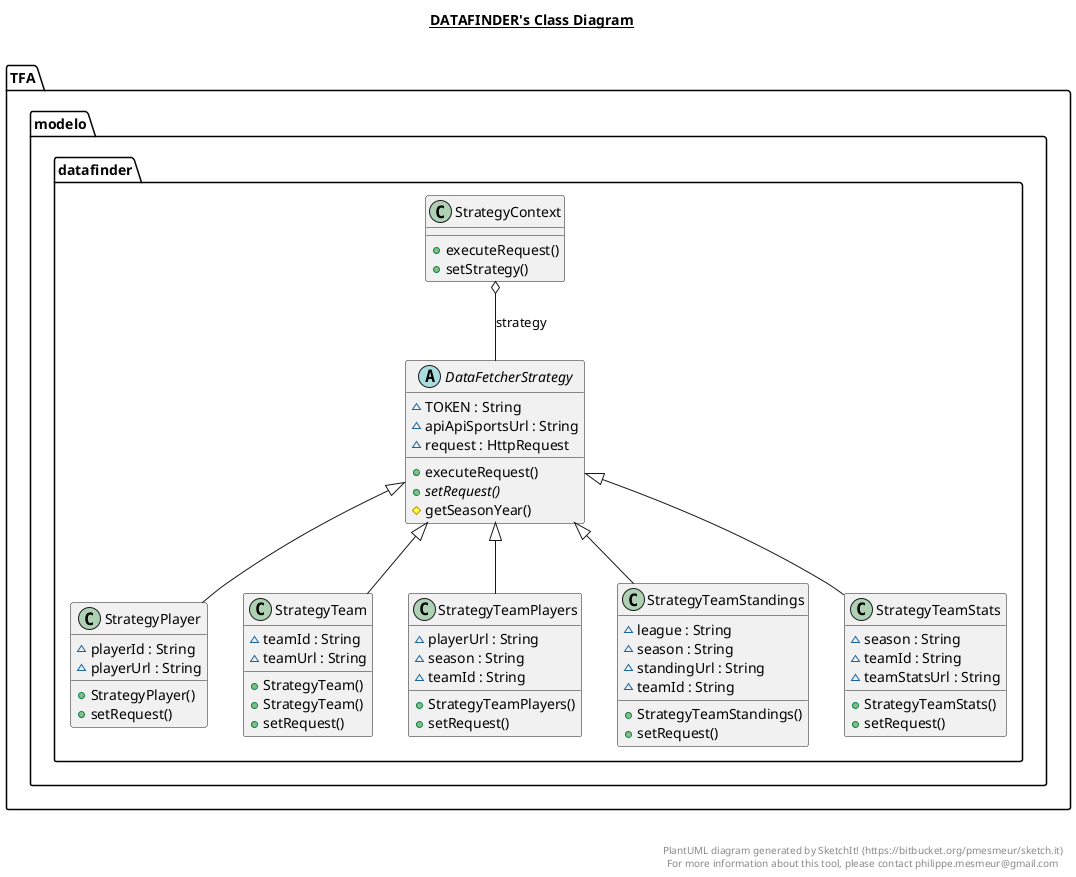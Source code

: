 @startuml

title __DATAFINDER's Class Diagram__\n

  namespace TFA {
    namespace modelo {
      namespace datafinder {
        abstract class TFA.modelo.datafinder.DataFetcherStrategy {
            ~ TOKEN : String
            ~ apiApiSportsUrl : String
            ~ request : HttpRequest
            + executeRequest()
            {abstract} + setRequest()
            # getSeasonYear()
        }
      }
    }
  }
  

  namespace TFA {
    namespace modelo {
      namespace datafinder {
        class TFA.modelo.datafinder.StrategyContext {
            + executeRequest()
            + setStrategy()
        }
      }
    }
  }
  

  namespace TFA {
    namespace modelo {
      namespace datafinder {
        class TFA.modelo.datafinder.StrategyPlayer {
            ~ playerId : String
            ~ playerUrl : String
            + StrategyPlayer()
            + setRequest()
        }
      }
    }
  }
  

  namespace TFA {
    namespace modelo {
      namespace datafinder {
        class TFA.modelo.datafinder.StrategyTeam {
            ~ teamId : String
            ~ teamUrl : String
            + StrategyTeam()
            + StrategyTeam()
            + setRequest()
        }
      }
    }
  }
  

  namespace TFA {
    namespace modelo {
      namespace datafinder {
        class TFA.modelo.datafinder.StrategyTeamPlayers {
            ~ playerUrl : String
            ~ season : String
            ~ teamId : String
            + StrategyTeamPlayers()
            + setRequest()
        }
      }
    }
  }
  

  namespace TFA {
    namespace modelo {
      namespace datafinder {
        class TFA.modelo.datafinder.StrategyTeamStandings {
            ~ league : String
            ~ season : String
            ~ standingUrl : String
            ~ teamId : String
            + StrategyTeamStandings()
            + setRequest()
        }
      }
    }
  }
  

  namespace TFA {
    namespace modelo {
      namespace datafinder {
        class TFA.modelo.datafinder.StrategyTeamStats {
            ~ season : String
            ~ teamId : String
            ~ teamStatsUrl : String
            + StrategyTeamStats()
            + setRequest()
        }
      }
    }
  }
  

  TFA.modelo.datafinder.StrategyContext o-- TFA.modelo.datafinder.DataFetcherStrategy : strategy
  TFA.modelo.datafinder.StrategyPlayer -up-|> TFA.modelo.datafinder.DataFetcherStrategy
  TFA.modelo.datafinder.StrategyTeam -up-|> TFA.modelo.datafinder.DataFetcherStrategy
  TFA.modelo.datafinder.StrategyTeamPlayers -up-|> TFA.modelo.datafinder.DataFetcherStrategy
  TFA.modelo.datafinder.StrategyTeamStandings -up-|> TFA.modelo.datafinder.DataFetcherStrategy
  TFA.modelo.datafinder.StrategyTeamStats -up-|> TFA.modelo.datafinder.DataFetcherStrategy


right footer


PlantUML diagram generated by SketchIt! (https://bitbucket.org/pmesmeur/sketch.it)
For more information about this tool, please contact philippe.mesmeur@gmail.com
endfooter

@enduml

